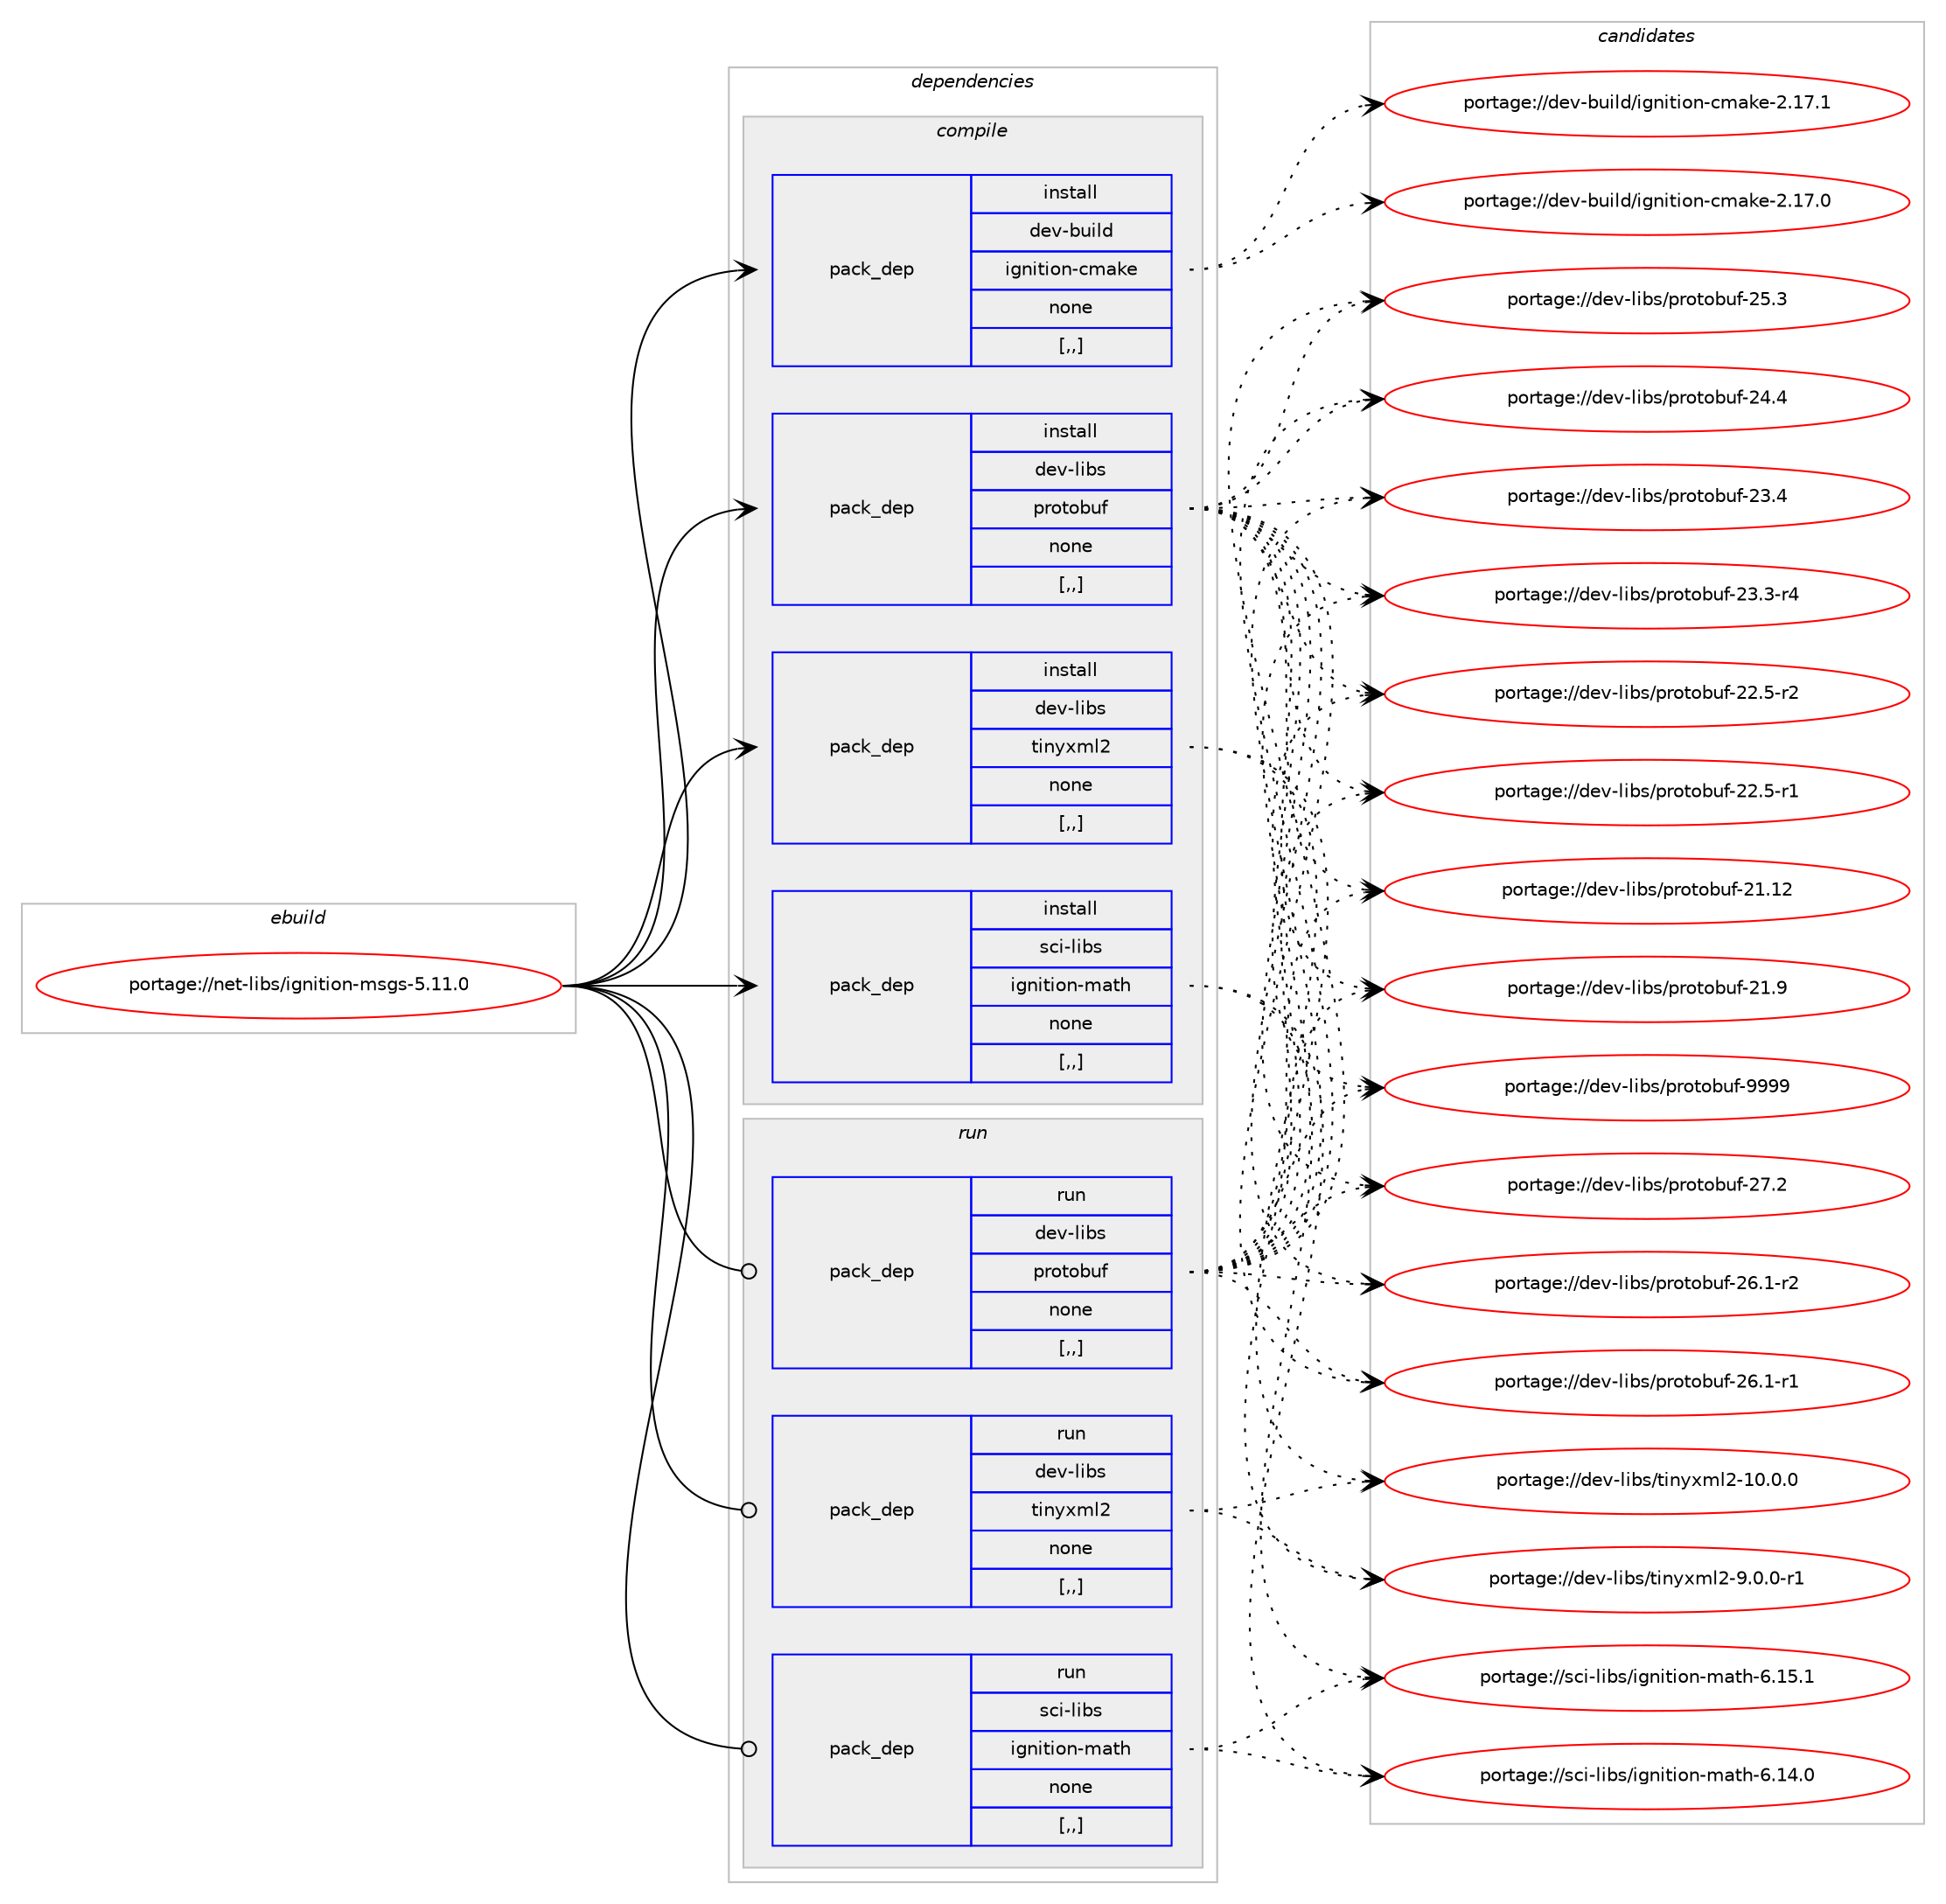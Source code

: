 digraph prolog {

# *************
# Graph options
# *************

newrank=true;
concentrate=true;
compound=true;
graph [rankdir=LR,fontname=Helvetica,fontsize=10,ranksep=1.5];#, ranksep=2.5, nodesep=0.2];
edge  [arrowhead=vee];
node  [fontname=Helvetica,fontsize=10];

# **********
# The ebuild
# **********

subgraph cluster_leftcol {
color=gray;
label=<<i>ebuild</i>>;
id [label="portage://net-libs/ignition-msgs-5.11.0", color=red, width=4, href="../net-libs/ignition-msgs-5.11.0.svg"];
}

# ****************
# The dependencies
# ****************

subgraph cluster_midcol {
color=gray;
label=<<i>dependencies</i>>;
subgraph cluster_compile {
fillcolor="#eeeeee";
style=filled;
label=<<i>compile</i>>;
subgraph pack262630 {
dependency358760 [label=<<TABLE BORDER="0" CELLBORDER="1" CELLSPACING="0" CELLPADDING="4" WIDTH="220"><TR><TD ROWSPAN="6" CELLPADDING="30">pack_dep</TD></TR><TR><TD WIDTH="110">install</TD></TR><TR><TD>dev-build</TD></TR><TR><TD>ignition-cmake</TD></TR><TR><TD>none</TD></TR><TR><TD>[,,]</TD></TR></TABLE>>, shape=none, color=blue];
}
id:e -> dependency358760:w [weight=20,style="solid",arrowhead="vee"];
subgraph pack262631 {
dependency358761 [label=<<TABLE BORDER="0" CELLBORDER="1" CELLSPACING="0" CELLPADDING="4" WIDTH="220"><TR><TD ROWSPAN="6" CELLPADDING="30">pack_dep</TD></TR><TR><TD WIDTH="110">install</TD></TR><TR><TD>dev-libs</TD></TR><TR><TD>protobuf</TD></TR><TR><TD>none</TD></TR><TR><TD>[,,]</TD></TR></TABLE>>, shape=none, color=blue];
}
id:e -> dependency358761:w [weight=20,style="solid",arrowhead="vee"];
subgraph pack262632 {
dependency358762 [label=<<TABLE BORDER="0" CELLBORDER="1" CELLSPACING="0" CELLPADDING="4" WIDTH="220"><TR><TD ROWSPAN="6" CELLPADDING="30">pack_dep</TD></TR><TR><TD WIDTH="110">install</TD></TR><TR><TD>dev-libs</TD></TR><TR><TD>tinyxml2</TD></TR><TR><TD>none</TD></TR><TR><TD>[,,]</TD></TR></TABLE>>, shape=none, color=blue];
}
id:e -> dependency358762:w [weight=20,style="solid",arrowhead="vee"];
subgraph pack262633 {
dependency358763 [label=<<TABLE BORDER="0" CELLBORDER="1" CELLSPACING="0" CELLPADDING="4" WIDTH="220"><TR><TD ROWSPAN="6" CELLPADDING="30">pack_dep</TD></TR><TR><TD WIDTH="110">install</TD></TR><TR><TD>sci-libs</TD></TR><TR><TD>ignition-math</TD></TR><TR><TD>none</TD></TR><TR><TD>[,,]</TD></TR></TABLE>>, shape=none, color=blue];
}
id:e -> dependency358763:w [weight=20,style="solid",arrowhead="vee"];
}
subgraph cluster_compileandrun {
fillcolor="#eeeeee";
style=filled;
label=<<i>compile and run</i>>;
}
subgraph cluster_run {
fillcolor="#eeeeee";
style=filled;
label=<<i>run</i>>;
subgraph pack262634 {
dependency358764 [label=<<TABLE BORDER="0" CELLBORDER="1" CELLSPACING="0" CELLPADDING="4" WIDTH="220"><TR><TD ROWSPAN="6" CELLPADDING="30">pack_dep</TD></TR><TR><TD WIDTH="110">run</TD></TR><TR><TD>dev-libs</TD></TR><TR><TD>protobuf</TD></TR><TR><TD>none</TD></TR><TR><TD>[,,]</TD></TR></TABLE>>, shape=none, color=blue];
}
id:e -> dependency358764:w [weight=20,style="solid",arrowhead="odot"];
subgraph pack262635 {
dependency358765 [label=<<TABLE BORDER="0" CELLBORDER="1" CELLSPACING="0" CELLPADDING="4" WIDTH="220"><TR><TD ROWSPAN="6" CELLPADDING="30">pack_dep</TD></TR><TR><TD WIDTH="110">run</TD></TR><TR><TD>dev-libs</TD></TR><TR><TD>tinyxml2</TD></TR><TR><TD>none</TD></TR><TR><TD>[,,]</TD></TR></TABLE>>, shape=none, color=blue];
}
id:e -> dependency358765:w [weight=20,style="solid",arrowhead="odot"];
subgraph pack262636 {
dependency358766 [label=<<TABLE BORDER="0" CELLBORDER="1" CELLSPACING="0" CELLPADDING="4" WIDTH="220"><TR><TD ROWSPAN="6" CELLPADDING="30">pack_dep</TD></TR><TR><TD WIDTH="110">run</TD></TR><TR><TD>sci-libs</TD></TR><TR><TD>ignition-math</TD></TR><TR><TD>none</TD></TR><TR><TD>[,,]</TD></TR></TABLE>>, shape=none, color=blue];
}
id:e -> dependency358766:w [weight=20,style="solid",arrowhead="odot"];
}
}

# **************
# The candidates
# **************

subgraph cluster_choices {
rank=same;
color=gray;
label=<<i>candidates</i>>;

subgraph choice262630 {
color=black;
nodesep=1;
choice10010111845981171051081004710510311010511610511111045991099710710145504649554649 [label="portage://dev-build/ignition-cmake-2.17.1", color=red, width=4,href="../dev-build/ignition-cmake-2.17.1.svg"];
choice10010111845981171051081004710510311010511610511111045991099710710145504649554648 [label="portage://dev-build/ignition-cmake-2.17.0", color=red, width=4,href="../dev-build/ignition-cmake-2.17.0.svg"];
dependency358760:e -> choice10010111845981171051081004710510311010511610511111045991099710710145504649554649:w [style=dotted,weight="100"];
dependency358760:e -> choice10010111845981171051081004710510311010511610511111045991099710710145504649554648:w [style=dotted,weight="100"];
}
subgraph choice262631 {
color=black;
nodesep=1;
choice100101118451081059811547112114111116111981171024557575757 [label="portage://dev-libs/protobuf-9999", color=red, width=4,href="../dev-libs/protobuf-9999.svg"];
choice100101118451081059811547112114111116111981171024550554650 [label="portage://dev-libs/protobuf-27.2", color=red, width=4,href="../dev-libs/protobuf-27.2.svg"];
choice1001011184510810598115471121141111161119811710245505446494511450 [label="portage://dev-libs/protobuf-26.1-r2", color=red, width=4,href="../dev-libs/protobuf-26.1-r2.svg"];
choice1001011184510810598115471121141111161119811710245505446494511449 [label="portage://dev-libs/protobuf-26.1-r1", color=red, width=4,href="../dev-libs/protobuf-26.1-r1.svg"];
choice100101118451081059811547112114111116111981171024550534651 [label="portage://dev-libs/protobuf-25.3", color=red, width=4,href="../dev-libs/protobuf-25.3.svg"];
choice100101118451081059811547112114111116111981171024550524652 [label="portage://dev-libs/protobuf-24.4", color=red, width=4,href="../dev-libs/protobuf-24.4.svg"];
choice100101118451081059811547112114111116111981171024550514652 [label="portage://dev-libs/protobuf-23.4", color=red, width=4,href="../dev-libs/protobuf-23.4.svg"];
choice1001011184510810598115471121141111161119811710245505146514511452 [label="portage://dev-libs/protobuf-23.3-r4", color=red, width=4,href="../dev-libs/protobuf-23.3-r4.svg"];
choice1001011184510810598115471121141111161119811710245505046534511450 [label="portage://dev-libs/protobuf-22.5-r2", color=red, width=4,href="../dev-libs/protobuf-22.5-r2.svg"];
choice1001011184510810598115471121141111161119811710245505046534511449 [label="portage://dev-libs/protobuf-22.5-r1", color=red, width=4,href="../dev-libs/protobuf-22.5-r1.svg"];
choice10010111845108105981154711211411111611198117102455049464950 [label="portage://dev-libs/protobuf-21.12", color=red, width=4,href="../dev-libs/protobuf-21.12.svg"];
choice100101118451081059811547112114111116111981171024550494657 [label="portage://dev-libs/protobuf-21.9", color=red, width=4,href="../dev-libs/protobuf-21.9.svg"];
dependency358761:e -> choice100101118451081059811547112114111116111981171024557575757:w [style=dotted,weight="100"];
dependency358761:e -> choice100101118451081059811547112114111116111981171024550554650:w [style=dotted,weight="100"];
dependency358761:e -> choice1001011184510810598115471121141111161119811710245505446494511450:w [style=dotted,weight="100"];
dependency358761:e -> choice1001011184510810598115471121141111161119811710245505446494511449:w [style=dotted,weight="100"];
dependency358761:e -> choice100101118451081059811547112114111116111981171024550534651:w [style=dotted,weight="100"];
dependency358761:e -> choice100101118451081059811547112114111116111981171024550524652:w [style=dotted,weight="100"];
dependency358761:e -> choice100101118451081059811547112114111116111981171024550514652:w [style=dotted,weight="100"];
dependency358761:e -> choice1001011184510810598115471121141111161119811710245505146514511452:w [style=dotted,weight="100"];
dependency358761:e -> choice1001011184510810598115471121141111161119811710245505046534511450:w [style=dotted,weight="100"];
dependency358761:e -> choice1001011184510810598115471121141111161119811710245505046534511449:w [style=dotted,weight="100"];
dependency358761:e -> choice10010111845108105981154711211411111611198117102455049464950:w [style=dotted,weight="100"];
dependency358761:e -> choice100101118451081059811547112114111116111981171024550494657:w [style=dotted,weight="100"];
}
subgraph choice262632 {
color=black;
nodesep=1;
choice1001011184510810598115471161051101211201091085045494846484648 [label="portage://dev-libs/tinyxml2-10.0.0", color=red, width=4,href="../dev-libs/tinyxml2-10.0.0.svg"];
choice100101118451081059811547116105110121120109108504557464846484511449 [label="portage://dev-libs/tinyxml2-9.0.0-r1", color=red, width=4,href="../dev-libs/tinyxml2-9.0.0-r1.svg"];
dependency358762:e -> choice1001011184510810598115471161051101211201091085045494846484648:w [style=dotted,weight="100"];
dependency358762:e -> choice100101118451081059811547116105110121120109108504557464846484511449:w [style=dotted,weight="100"];
}
subgraph choice262633 {
color=black;
nodesep=1;
choice11599105451081059811547105103110105116105111110451099711610445544649534649 [label="portage://sci-libs/ignition-math-6.15.1", color=red, width=4,href="../sci-libs/ignition-math-6.15.1.svg"];
choice11599105451081059811547105103110105116105111110451099711610445544649524648 [label="portage://sci-libs/ignition-math-6.14.0", color=red, width=4,href="../sci-libs/ignition-math-6.14.0.svg"];
dependency358763:e -> choice11599105451081059811547105103110105116105111110451099711610445544649534649:w [style=dotted,weight="100"];
dependency358763:e -> choice11599105451081059811547105103110105116105111110451099711610445544649524648:w [style=dotted,weight="100"];
}
subgraph choice262634 {
color=black;
nodesep=1;
choice100101118451081059811547112114111116111981171024557575757 [label="portage://dev-libs/protobuf-9999", color=red, width=4,href="../dev-libs/protobuf-9999.svg"];
choice100101118451081059811547112114111116111981171024550554650 [label="portage://dev-libs/protobuf-27.2", color=red, width=4,href="../dev-libs/protobuf-27.2.svg"];
choice1001011184510810598115471121141111161119811710245505446494511450 [label="portage://dev-libs/protobuf-26.1-r2", color=red, width=4,href="../dev-libs/protobuf-26.1-r2.svg"];
choice1001011184510810598115471121141111161119811710245505446494511449 [label="portage://dev-libs/protobuf-26.1-r1", color=red, width=4,href="../dev-libs/protobuf-26.1-r1.svg"];
choice100101118451081059811547112114111116111981171024550534651 [label="portage://dev-libs/protobuf-25.3", color=red, width=4,href="../dev-libs/protobuf-25.3.svg"];
choice100101118451081059811547112114111116111981171024550524652 [label="portage://dev-libs/protobuf-24.4", color=red, width=4,href="../dev-libs/protobuf-24.4.svg"];
choice100101118451081059811547112114111116111981171024550514652 [label="portage://dev-libs/protobuf-23.4", color=red, width=4,href="../dev-libs/protobuf-23.4.svg"];
choice1001011184510810598115471121141111161119811710245505146514511452 [label="portage://dev-libs/protobuf-23.3-r4", color=red, width=4,href="../dev-libs/protobuf-23.3-r4.svg"];
choice1001011184510810598115471121141111161119811710245505046534511450 [label="portage://dev-libs/protobuf-22.5-r2", color=red, width=4,href="../dev-libs/protobuf-22.5-r2.svg"];
choice1001011184510810598115471121141111161119811710245505046534511449 [label="portage://dev-libs/protobuf-22.5-r1", color=red, width=4,href="../dev-libs/protobuf-22.5-r1.svg"];
choice10010111845108105981154711211411111611198117102455049464950 [label="portage://dev-libs/protobuf-21.12", color=red, width=4,href="../dev-libs/protobuf-21.12.svg"];
choice100101118451081059811547112114111116111981171024550494657 [label="portage://dev-libs/protobuf-21.9", color=red, width=4,href="../dev-libs/protobuf-21.9.svg"];
dependency358764:e -> choice100101118451081059811547112114111116111981171024557575757:w [style=dotted,weight="100"];
dependency358764:e -> choice100101118451081059811547112114111116111981171024550554650:w [style=dotted,weight="100"];
dependency358764:e -> choice1001011184510810598115471121141111161119811710245505446494511450:w [style=dotted,weight="100"];
dependency358764:e -> choice1001011184510810598115471121141111161119811710245505446494511449:w [style=dotted,weight="100"];
dependency358764:e -> choice100101118451081059811547112114111116111981171024550534651:w [style=dotted,weight="100"];
dependency358764:e -> choice100101118451081059811547112114111116111981171024550524652:w [style=dotted,weight="100"];
dependency358764:e -> choice100101118451081059811547112114111116111981171024550514652:w [style=dotted,weight="100"];
dependency358764:e -> choice1001011184510810598115471121141111161119811710245505146514511452:w [style=dotted,weight="100"];
dependency358764:e -> choice1001011184510810598115471121141111161119811710245505046534511450:w [style=dotted,weight="100"];
dependency358764:e -> choice1001011184510810598115471121141111161119811710245505046534511449:w [style=dotted,weight="100"];
dependency358764:e -> choice10010111845108105981154711211411111611198117102455049464950:w [style=dotted,weight="100"];
dependency358764:e -> choice100101118451081059811547112114111116111981171024550494657:w [style=dotted,weight="100"];
}
subgraph choice262635 {
color=black;
nodesep=1;
choice1001011184510810598115471161051101211201091085045494846484648 [label="portage://dev-libs/tinyxml2-10.0.0", color=red, width=4,href="../dev-libs/tinyxml2-10.0.0.svg"];
choice100101118451081059811547116105110121120109108504557464846484511449 [label="portage://dev-libs/tinyxml2-9.0.0-r1", color=red, width=4,href="../dev-libs/tinyxml2-9.0.0-r1.svg"];
dependency358765:e -> choice1001011184510810598115471161051101211201091085045494846484648:w [style=dotted,weight="100"];
dependency358765:e -> choice100101118451081059811547116105110121120109108504557464846484511449:w [style=dotted,weight="100"];
}
subgraph choice262636 {
color=black;
nodesep=1;
choice11599105451081059811547105103110105116105111110451099711610445544649534649 [label="portage://sci-libs/ignition-math-6.15.1", color=red, width=4,href="../sci-libs/ignition-math-6.15.1.svg"];
choice11599105451081059811547105103110105116105111110451099711610445544649524648 [label="portage://sci-libs/ignition-math-6.14.0", color=red, width=4,href="../sci-libs/ignition-math-6.14.0.svg"];
dependency358766:e -> choice11599105451081059811547105103110105116105111110451099711610445544649534649:w [style=dotted,weight="100"];
dependency358766:e -> choice11599105451081059811547105103110105116105111110451099711610445544649524648:w [style=dotted,weight="100"];
}
}

}
